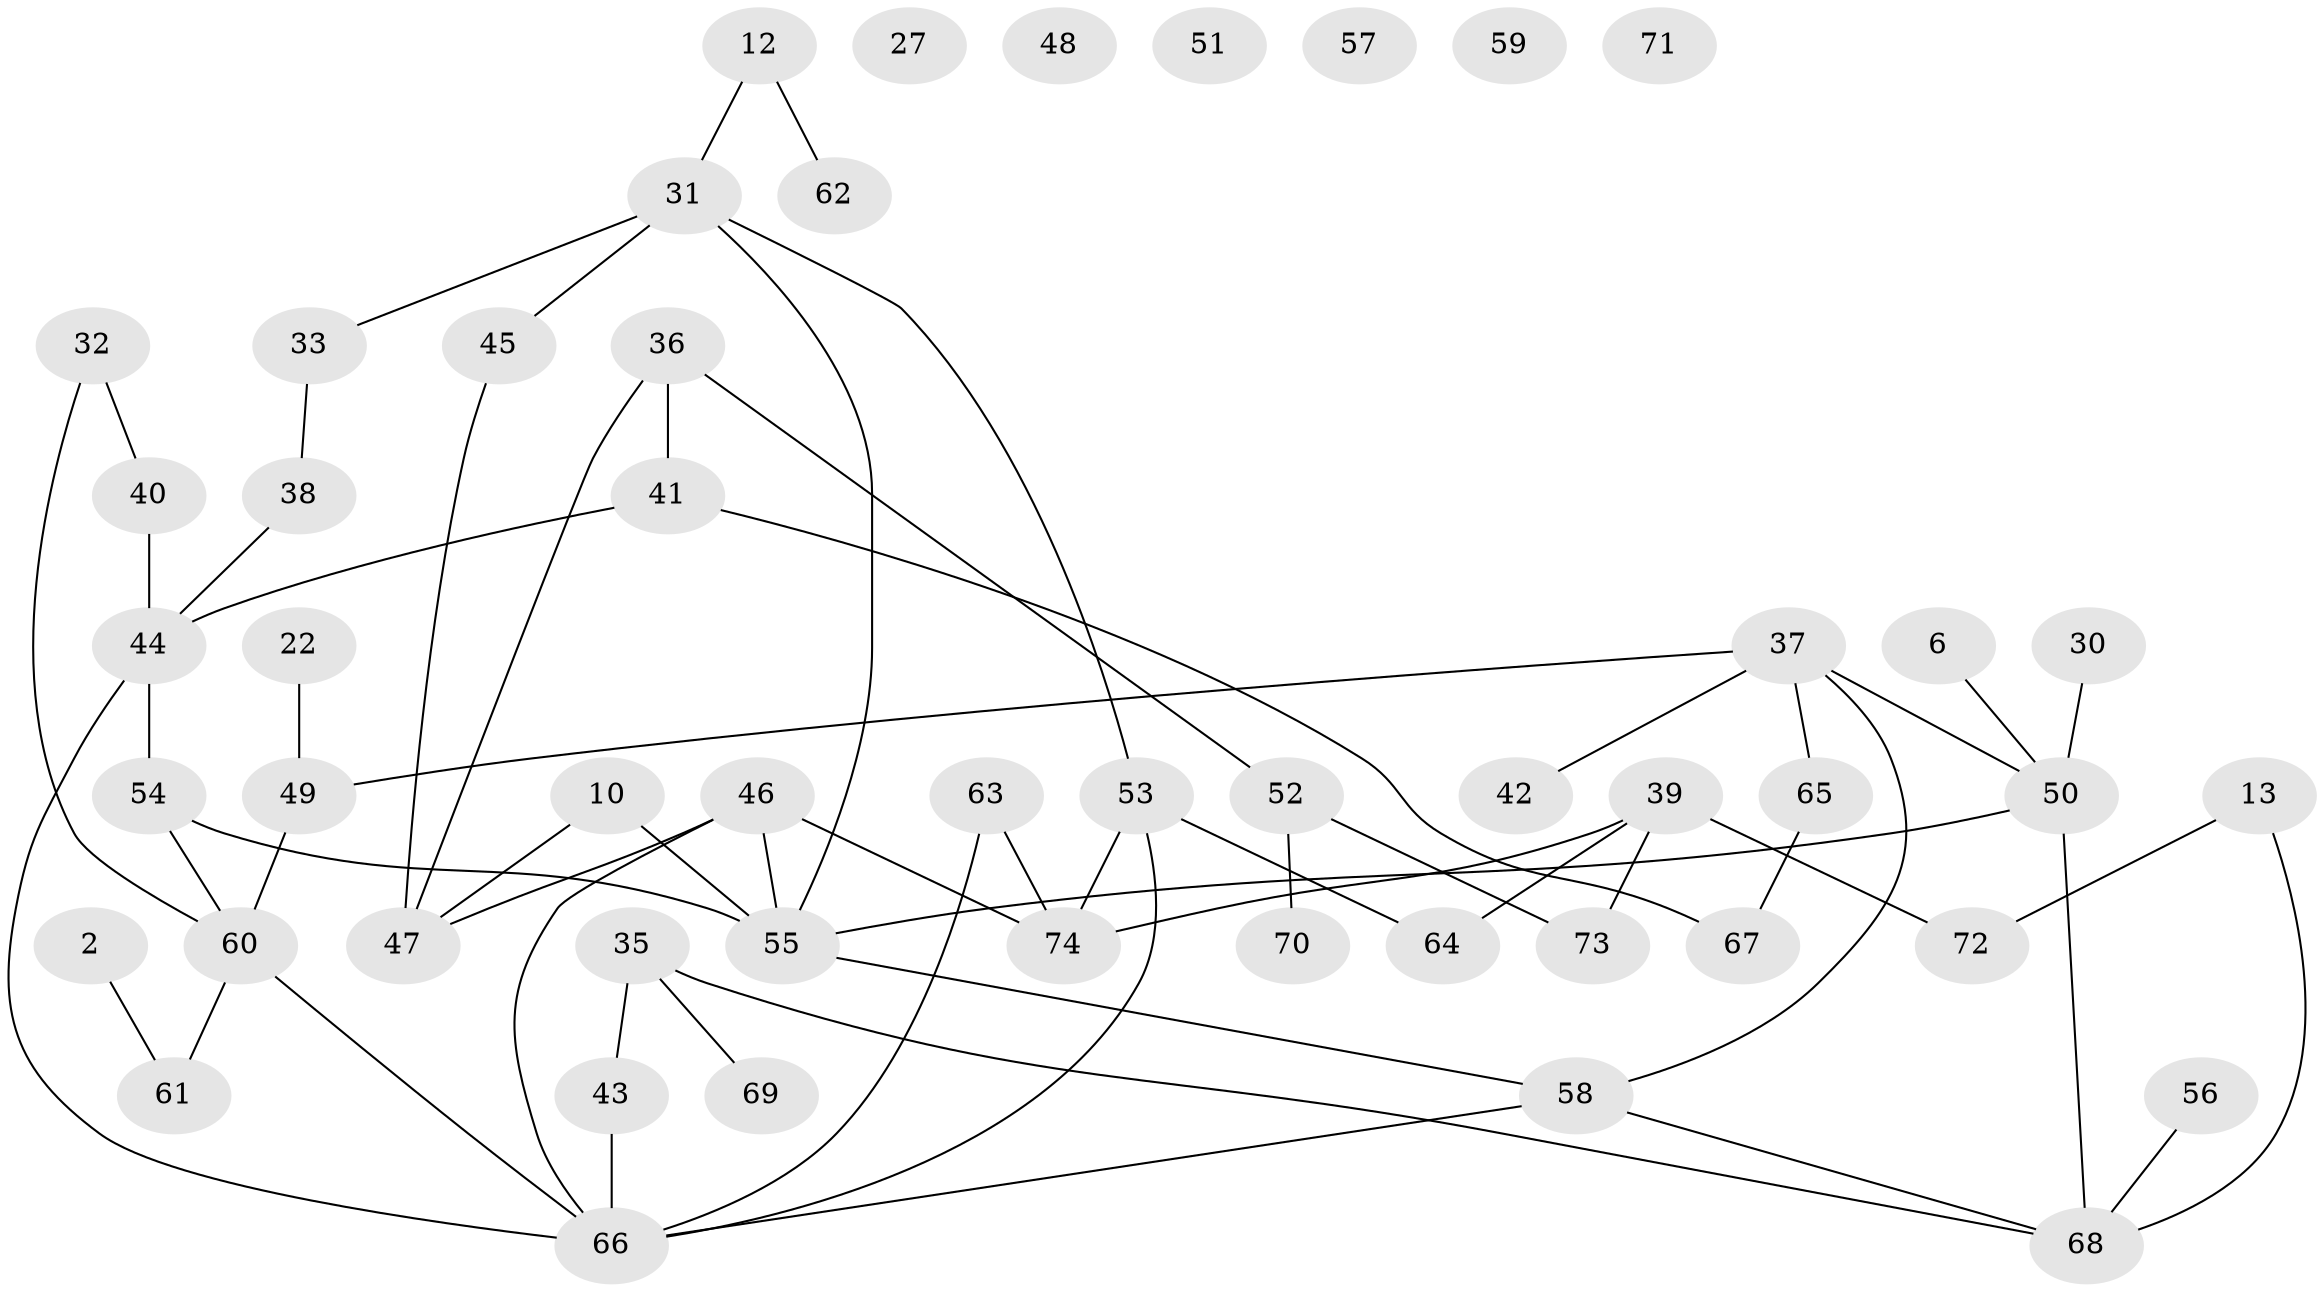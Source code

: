 // original degree distribution, {3: 0.20270270270270271, 1: 0.16216216216216217, 2: 0.33783783783783783, 4: 0.13513513513513514, 7: 0.013513513513513514, 0: 0.08108108108108109, 5: 0.05405405405405406, 6: 0.013513513513513514}
// Generated by graph-tools (version 1.1) at 2025/44/03/04/25 21:44:15]
// undirected, 51 vertices, 63 edges
graph export_dot {
graph [start="1"]
  node [color=gray90,style=filled];
  2;
  6;
  10;
  12;
  13;
  22;
  27;
  30;
  31 [super="+7+23"];
  32;
  33;
  35;
  36;
  37 [super="+28"];
  38;
  39 [super="+34"];
  40;
  41 [super="+3+26"];
  42;
  43;
  44;
  45;
  46 [super="+18"];
  47;
  48;
  49 [super="+19+15+14+4"];
  50 [super="+21"];
  51;
  52;
  53;
  54;
  55 [super="+25+24"];
  56;
  57;
  58;
  59;
  60 [super="+11+17"];
  61;
  62;
  63;
  64;
  65;
  66 [super="+16"];
  67;
  68;
  69;
  70;
  71;
  72 [super="+1"];
  73;
  74 [super="+29+5"];
  2 -- 61;
  6 -- 50;
  10 -- 47;
  10 -- 55;
  12 -- 62;
  12 -- 31;
  13 -- 68;
  13 -- 72;
  22 -- 49;
  30 -- 50 [weight=2];
  31 -- 33;
  31 -- 45;
  31 -- 55;
  31 -- 53;
  32 -- 40;
  32 -- 60;
  33 -- 38;
  35 -- 43;
  35 -- 68;
  35 -- 69;
  36 -- 47;
  36 -- 52;
  36 -- 41;
  37 -- 42;
  37 -- 58;
  37 -- 65;
  37 -- 49;
  37 -- 50;
  38 -- 44;
  39 -- 64;
  39 -- 73;
  39 -- 74;
  39 -- 72;
  40 -- 44;
  41 -- 44;
  41 -- 67;
  43 -- 66;
  44 -- 54;
  44 -- 66;
  45 -- 47;
  46 -- 47;
  46 -- 55 [weight=3];
  46 -- 66;
  46 -- 74 [weight=2];
  49 -- 60;
  50 -- 68;
  50 -- 55;
  52 -- 70;
  52 -- 73;
  53 -- 64;
  53 -- 66;
  53 -- 74;
  54 -- 60;
  54 -- 55;
  55 -- 58;
  56 -- 68;
  58 -- 66;
  58 -- 68;
  60 -- 66;
  60 -- 61;
  63 -- 66;
  63 -- 74;
  65 -- 67;
}
